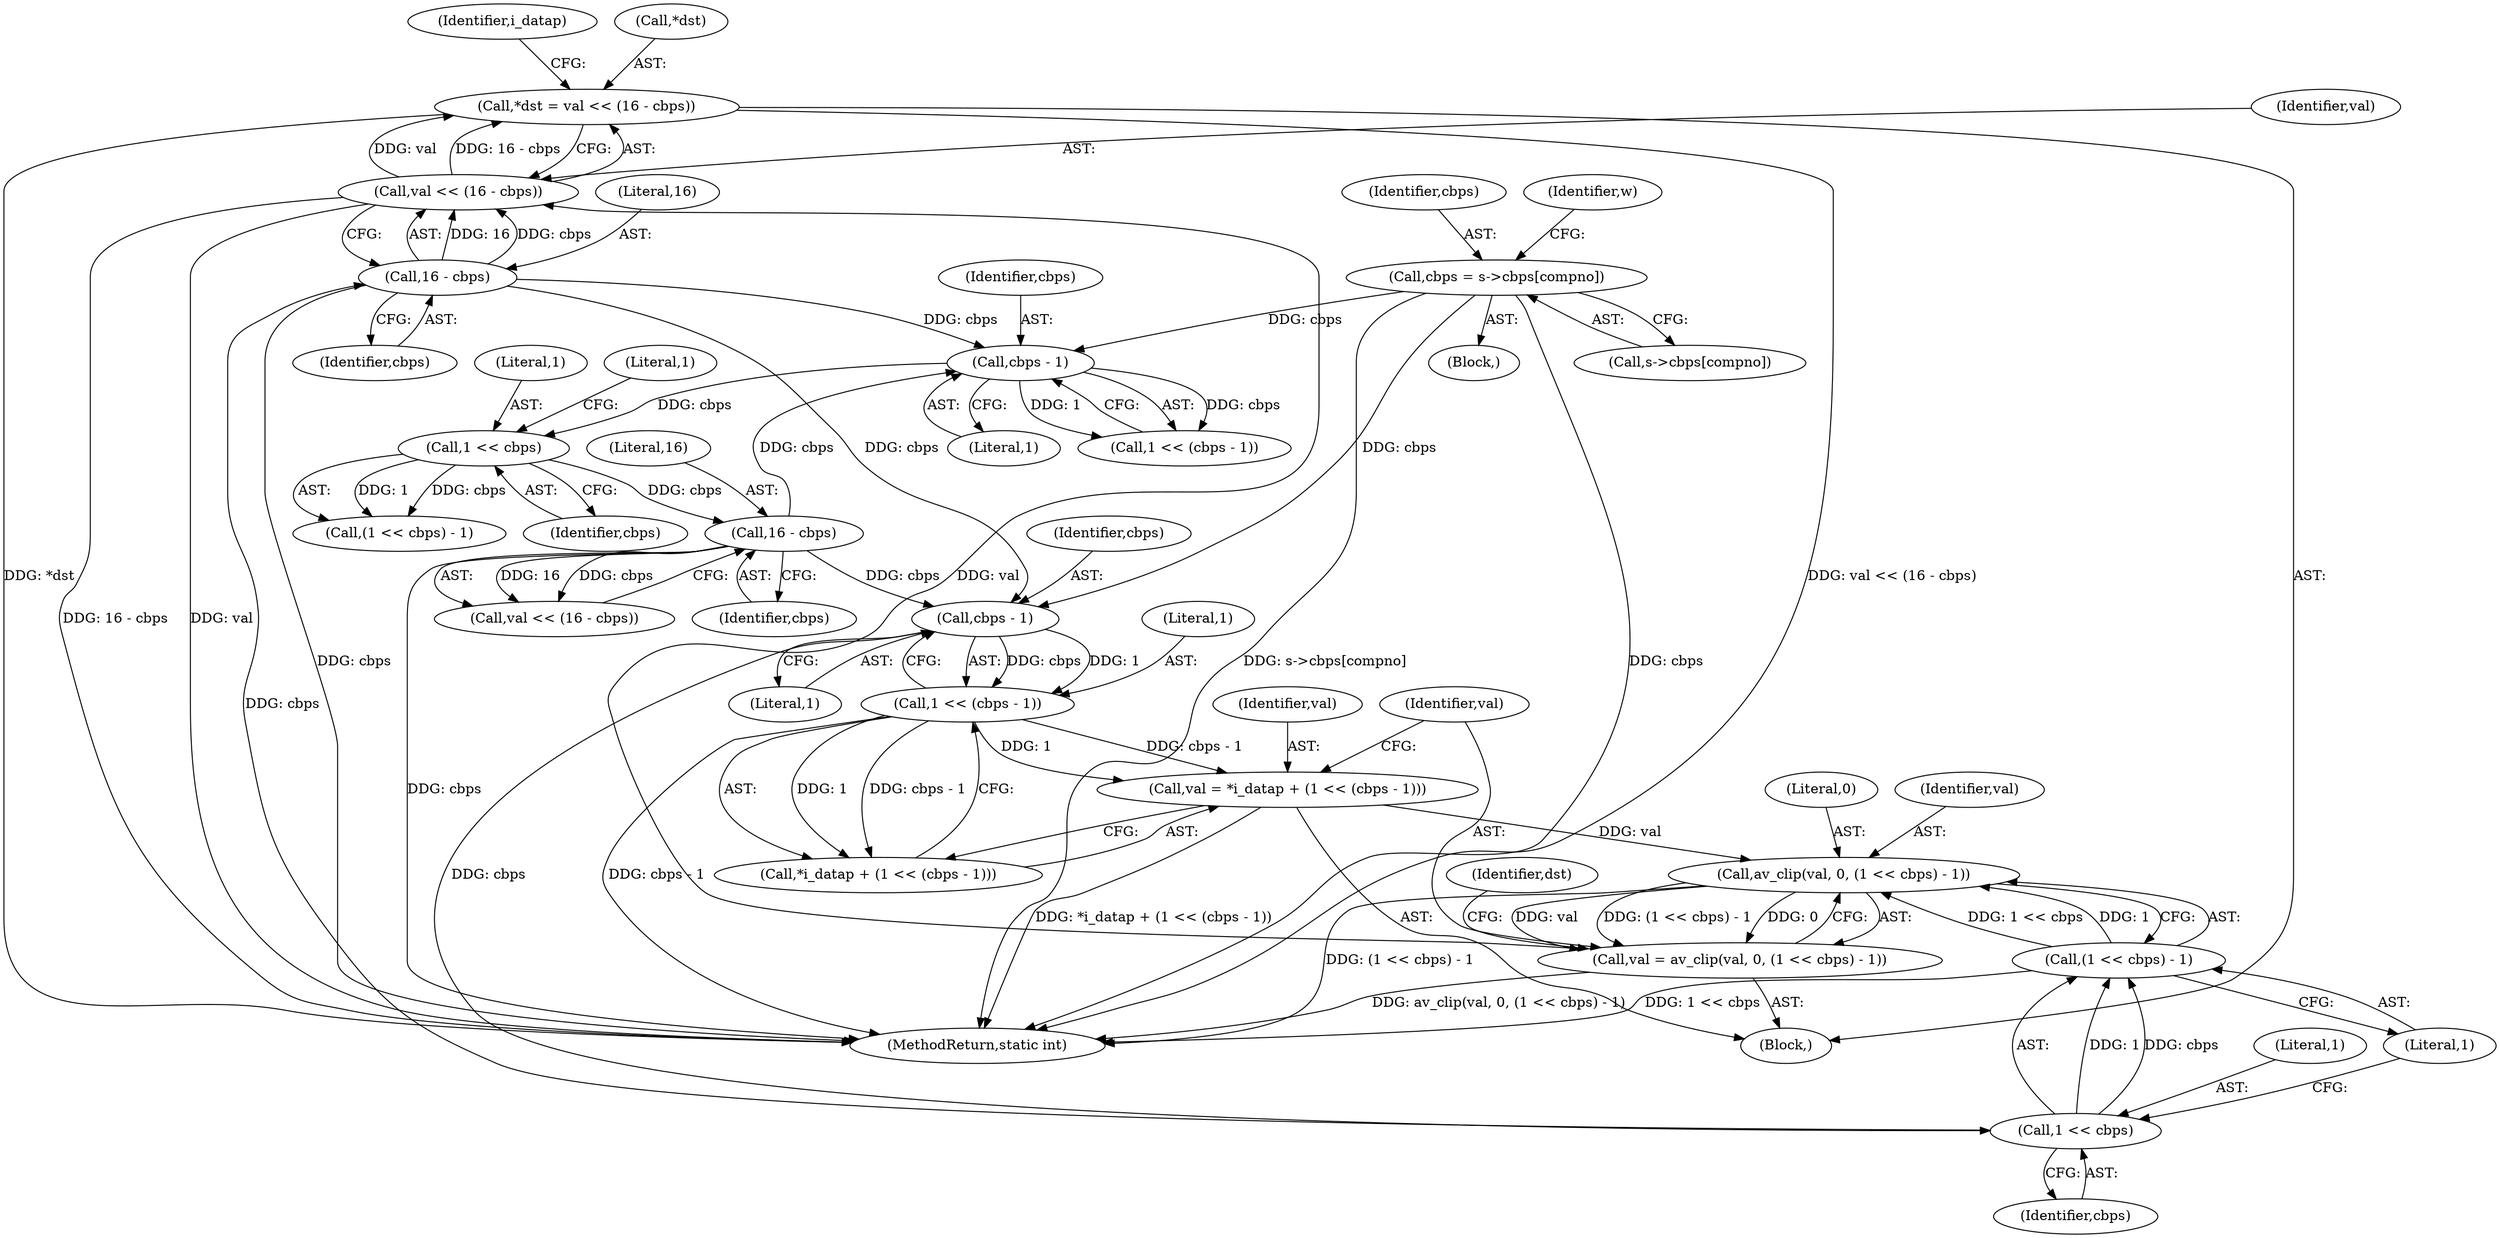 digraph "0_FFmpeg_fe448cd28d674c3eff3072552eae366d0b659ce9@pointer" {
"1001090" [label="(Call,*dst = val << (16 - cbps))"];
"1001093" [label="(Call,val << (16 - cbps))"];
"1001080" [label="(Call,val = av_clip(val, 0, (1 << cbps) - 1))"];
"1001082" [label="(Call,av_clip(val, 0, (1 << cbps) - 1))"];
"1001070" [label="(Call,val = *i_datap + (1 << (cbps - 1)))"];
"1001075" [label="(Call,1 << (cbps - 1))"];
"1001077" [label="(Call,cbps - 1)"];
"1000827" [label="(Call,cbps = s->cbps[compno])"];
"1001047" [label="(Call,16 - cbps)"];
"1001038" [label="(Call,1 << cbps)"];
"1001029" [label="(Call,cbps - 1)"];
"1001095" [label="(Call,16 - cbps)"];
"1001086" [label="(Call,1 << cbps)"];
"1001085" [label="(Call,(1 << cbps) - 1)"];
"1001037" [label="(Call,(1 << cbps) - 1)"];
"1001093" [label="(Call,val << (16 - cbps))"];
"1001079" [label="(Literal,1)"];
"1001041" [label="(Literal,1)"];
"1001081" [label="(Identifier,val)"];
"1000796" [label="(Block,)"];
"1001082" [label="(Call,av_clip(val, 0, (1 << cbps) - 1))"];
"1001092" [label="(Identifier,dst)"];
"1001039" [label="(Literal,1)"];
"1001084" [label="(Literal,0)"];
"1001088" [label="(Identifier,cbps)"];
"1001085" [label="(Call,(1 << cbps) - 1)"];
"1001094" [label="(Identifier,val)"];
"1001114" [label="(MethodReturn,static int)"];
"1001080" [label="(Call,val = av_clip(val, 0, (1 << cbps) - 1))"];
"1001038" [label="(Call,1 << cbps)"];
"1001077" [label="(Call,cbps - 1)"];
"1000829" [label="(Call,s->cbps[compno])"];
"1000836" [label="(Identifier,w)"];
"1001089" [label="(Literal,1)"];
"1001027" [label="(Call,1 << (cbps - 1))"];
"1000827" [label="(Call,cbps = s->cbps[compno])"];
"1001031" [label="(Literal,1)"];
"1001048" [label="(Literal,16)"];
"1001075" [label="(Call,1 << (cbps - 1))"];
"1001083" [label="(Identifier,val)"];
"1001090" [label="(Call,*dst = val << (16 - cbps))"];
"1001030" [label="(Identifier,cbps)"];
"1001096" [label="(Literal,16)"];
"1001040" [label="(Identifier,cbps)"];
"1001071" [label="(Identifier,val)"];
"1001068" [label="(Block,)"];
"1001078" [label="(Identifier,cbps)"];
"1000828" [label="(Identifier,cbps)"];
"1001076" [label="(Literal,1)"];
"1001049" [label="(Identifier,cbps)"];
"1001029" [label="(Call,cbps - 1)"];
"1001099" [label="(Identifier,i_datap)"];
"1001045" [label="(Call,val << (16 - cbps))"];
"1001087" [label="(Literal,1)"];
"1001095" [label="(Call,16 - cbps)"];
"1001047" [label="(Call,16 - cbps)"];
"1001086" [label="(Call,1 << cbps)"];
"1001097" [label="(Identifier,cbps)"];
"1001072" [label="(Call,*i_datap + (1 << (cbps - 1)))"];
"1001070" [label="(Call,val = *i_datap + (1 << (cbps - 1)))"];
"1001091" [label="(Call,*dst)"];
"1001090" -> "1001068"  [label="AST: "];
"1001090" -> "1001093"  [label="CFG: "];
"1001091" -> "1001090"  [label="AST: "];
"1001093" -> "1001090"  [label="AST: "];
"1001099" -> "1001090"  [label="CFG: "];
"1001090" -> "1001114"  [label="DDG: *dst"];
"1001090" -> "1001114"  [label="DDG: val << (16 - cbps)"];
"1001093" -> "1001090"  [label="DDG: val"];
"1001093" -> "1001090"  [label="DDG: 16 - cbps"];
"1001093" -> "1001095"  [label="CFG: "];
"1001094" -> "1001093"  [label="AST: "];
"1001095" -> "1001093"  [label="AST: "];
"1001093" -> "1001114"  [label="DDG: val"];
"1001093" -> "1001114"  [label="DDG: 16 - cbps"];
"1001080" -> "1001093"  [label="DDG: val"];
"1001095" -> "1001093"  [label="DDG: 16"];
"1001095" -> "1001093"  [label="DDG: cbps"];
"1001080" -> "1001068"  [label="AST: "];
"1001080" -> "1001082"  [label="CFG: "];
"1001081" -> "1001080"  [label="AST: "];
"1001082" -> "1001080"  [label="AST: "];
"1001092" -> "1001080"  [label="CFG: "];
"1001080" -> "1001114"  [label="DDG: av_clip(val, 0, (1 << cbps) - 1)"];
"1001082" -> "1001080"  [label="DDG: val"];
"1001082" -> "1001080"  [label="DDG: 0"];
"1001082" -> "1001080"  [label="DDG: (1 << cbps) - 1"];
"1001082" -> "1001085"  [label="CFG: "];
"1001083" -> "1001082"  [label="AST: "];
"1001084" -> "1001082"  [label="AST: "];
"1001085" -> "1001082"  [label="AST: "];
"1001082" -> "1001114"  [label="DDG: (1 << cbps) - 1"];
"1001070" -> "1001082"  [label="DDG: val"];
"1001085" -> "1001082"  [label="DDG: 1 << cbps"];
"1001085" -> "1001082"  [label="DDG: 1"];
"1001070" -> "1001068"  [label="AST: "];
"1001070" -> "1001072"  [label="CFG: "];
"1001071" -> "1001070"  [label="AST: "];
"1001072" -> "1001070"  [label="AST: "];
"1001081" -> "1001070"  [label="CFG: "];
"1001070" -> "1001114"  [label="DDG: *i_datap + (1 << (cbps - 1))"];
"1001075" -> "1001070"  [label="DDG: 1"];
"1001075" -> "1001070"  [label="DDG: cbps - 1"];
"1001075" -> "1001072"  [label="AST: "];
"1001075" -> "1001077"  [label="CFG: "];
"1001076" -> "1001075"  [label="AST: "];
"1001077" -> "1001075"  [label="AST: "];
"1001072" -> "1001075"  [label="CFG: "];
"1001075" -> "1001114"  [label="DDG: cbps - 1"];
"1001075" -> "1001072"  [label="DDG: 1"];
"1001075" -> "1001072"  [label="DDG: cbps - 1"];
"1001077" -> "1001075"  [label="DDG: cbps"];
"1001077" -> "1001075"  [label="DDG: 1"];
"1001077" -> "1001079"  [label="CFG: "];
"1001078" -> "1001077"  [label="AST: "];
"1001079" -> "1001077"  [label="AST: "];
"1000827" -> "1001077"  [label="DDG: cbps"];
"1001047" -> "1001077"  [label="DDG: cbps"];
"1001095" -> "1001077"  [label="DDG: cbps"];
"1001077" -> "1001086"  [label="DDG: cbps"];
"1000827" -> "1000796"  [label="AST: "];
"1000827" -> "1000829"  [label="CFG: "];
"1000828" -> "1000827"  [label="AST: "];
"1000829" -> "1000827"  [label="AST: "];
"1000836" -> "1000827"  [label="CFG: "];
"1000827" -> "1001114"  [label="DDG: s->cbps[compno]"];
"1000827" -> "1001114"  [label="DDG: cbps"];
"1000827" -> "1001029"  [label="DDG: cbps"];
"1001047" -> "1001045"  [label="AST: "];
"1001047" -> "1001049"  [label="CFG: "];
"1001048" -> "1001047"  [label="AST: "];
"1001049" -> "1001047"  [label="AST: "];
"1001045" -> "1001047"  [label="CFG: "];
"1001047" -> "1001114"  [label="DDG: cbps"];
"1001047" -> "1001029"  [label="DDG: cbps"];
"1001047" -> "1001045"  [label="DDG: 16"];
"1001047" -> "1001045"  [label="DDG: cbps"];
"1001038" -> "1001047"  [label="DDG: cbps"];
"1001038" -> "1001037"  [label="AST: "];
"1001038" -> "1001040"  [label="CFG: "];
"1001039" -> "1001038"  [label="AST: "];
"1001040" -> "1001038"  [label="AST: "];
"1001041" -> "1001038"  [label="CFG: "];
"1001038" -> "1001037"  [label="DDG: 1"];
"1001038" -> "1001037"  [label="DDG: cbps"];
"1001029" -> "1001038"  [label="DDG: cbps"];
"1001029" -> "1001027"  [label="AST: "];
"1001029" -> "1001031"  [label="CFG: "];
"1001030" -> "1001029"  [label="AST: "];
"1001031" -> "1001029"  [label="AST: "];
"1001027" -> "1001029"  [label="CFG: "];
"1001029" -> "1001027"  [label="DDG: cbps"];
"1001029" -> "1001027"  [label="DDG: 1"];
"1001095" -> "1001029"  [label="DDG: cbps"];
"1001095" -> "1001097"  [label="CFG: "];
"1001096" -> "1001095"  [label="AST: "];
"1001097" -> "1001095"  [label="AST: "];
"1001095" -> "1001114"  [label="DDG: cbps"];
"1001086" -> "1001095"  [label="DDG: cbps"];
"1001086" -> "1001085"  [label="AST: "];
"1001086" -> "1001088"  [label="CFG: "];
"1001087" -> "1001086"  [label="AST: "];
"1001088" -> "1001086"  [label="AST: "];
"1001089" -> "1001086"  [label="CFG: "];
"1001086" -> "1001085"  [label="DDG: 1"];
"1001086" -> "1001085"  [label="DDG: cbps"];
"1001085" -> "1001089"  [label="CFG: "];
"1001089" -> "1001085"  [label="AST: "];
"1001085" -> "1001114"  [label="DDG: 1 << cbps"];
}
